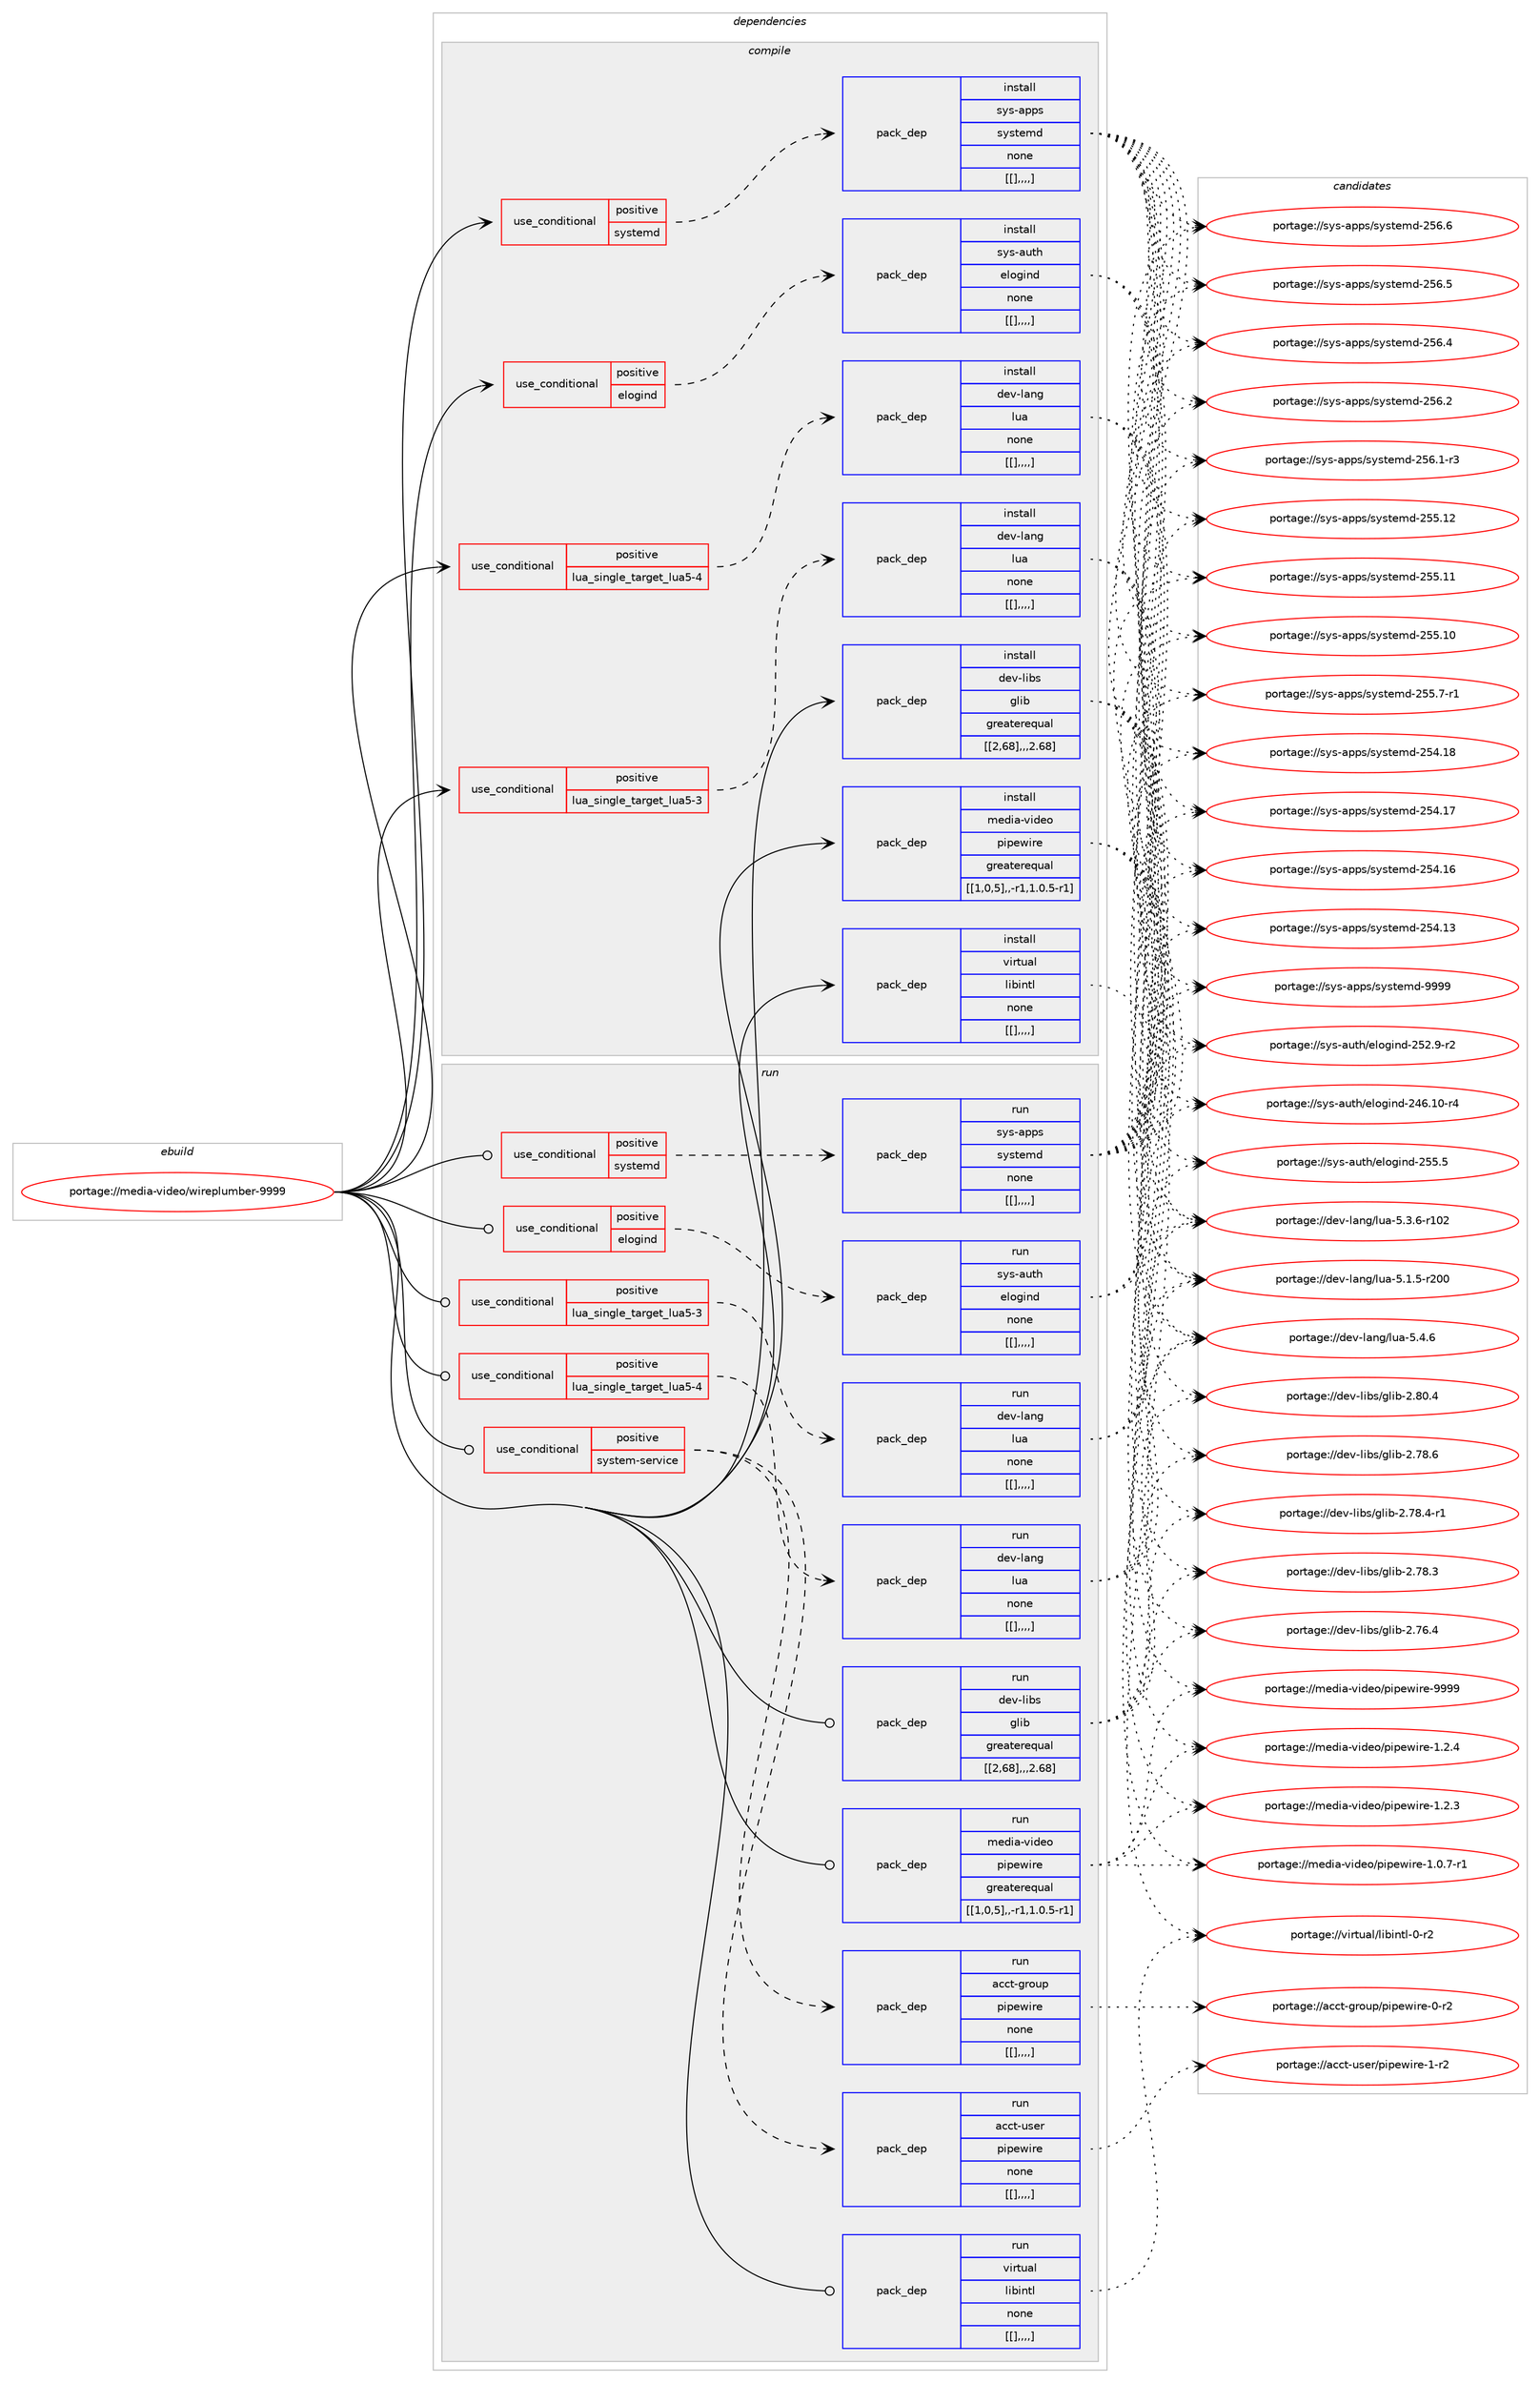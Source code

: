 digraph prolog {

# *************
# Graph options
# *************

newrank=true;
concentrate=true;
compound=true;
graph [rankdir=LR,fontname=Helvetica,fontsize=10,ranksep=1.5];#, ranksep=2.5, nodesep=0.2];
edge  [arrowhead=vee];
node  [fontname=Helvetica,fontsize=10];

# **********
# The ebuild
# **********

subgraph cluster_leftcol {
color=gray;
label=<<i>ebuild</i>>;
id [label="portage://media-video/wireplumber-9999", color=red, width=4, href="../media-video/wireplumber-9999.svg"];
}

# ****************
# The dependencies
# ****************

subgraph cluster_midcol {
color=gray;
label=<<i>dependencies</i>>;
subgraph cluster_compile {
fillcolor="#eeeeee";
style=filled;
label=<<i>compile</i>>;
subgraph cond90765 {
dependency347703 [label=<<TABLE BORDER="0" CELLBORDER="1" CELLSPACING="0" CELLPADDING="4"><TR><TD ROWSPAN="3" CELLPADDING="10">use_conditional</TD></TR><TR><TD>positive</TD></TR><TR><TD>elogind</TD></TR></TABLE>>, shape=none, color=red];
subgraph pack254361 {
dependency347704 [label=<<TABLE BORDER="0" CELLBORDER="1" CELLSPACING="0" CELLPADDING="4" WIDTH="220"><TR><TD ROWSPAN="6" CELLPADDING="30">pack_dep</TD></TR><TR><TD WIDTH="110">install</TD></TR><TR><TD>sys-auth</TD></TR><TR><TD>elogind</TD></TR><TR><TD>none</TD></TR><TR><TD>[[],,,,]</TD></TR></TABLE>>, shape=none, color=blue];
}
dependency347703:e -> dependency347704:w [weight=20,style="dashed",arrowhead="vee"];
}
id:e -> dependency347703:w [weight=20,style="solid",arrowhead="vee"];
subgraph cond90766 {
dependency347705 [label=<<TABLE BORDER="0" CELLBORDER="1" CELLSPACING="0" CELLPADDING="4"><TR><TD ROWSPAN="3" CELLPADDING="10">use_conditional</TD></TR><TR><TD>positive</TD></TR><TR><TD>lua_single_target_lua5-3</TD></TR></TABLE>>, shape=none, color=red];
subgraph pack254362 {
dependency347706 [label=<<TABLE BORDER="0" CELLBORDER="1" CELLSPACING="0" CELLPADDING="4" WIDTH="220"><TR><TD ROWSPAN="6" CELLPADDING="30">pack_dep</TD></TR><TR><TD WIDTH="110">install</TD></TR><TR><TD>dev-lang</TD></TR><TR><TD>lua</TD></TR><TR><TD>none</TD></TR><TR><TD>[[],,,,]</TD></TR></TABLE>>, shape=none, color=blue];
}
dependency347705:e -> dependency347706:w [weight=20,style="dashed",arrowhead="vee"];
}
id:e -> dependency347705:w [weight=20,style="solid",arrowhead="vee"];
subgraph cond90767 {
dependency347707 [label=<<TABLE BORDER="0" CELLBORDER="1" CELLSPACING="0" CELLPADDING="4"><TR><TD ROWSPAN="3" CELLPADDING="10">use_conditional</TD></TR><TR><TD>positive</TD></TR><TR><TD>lua_single_target_lua5-4</TD></TR></TABLE>>, shape=none, color=red];
subgraph pack254363 {
dependency347708 [label=<<TABLE BORDER="0" CELLBORDER="1" CELLSPACING="0" CELLPADDING="4" WIDTH="220"><TR><TD ROWSPAN="6" CELLPADDING="30">pack_dep</TD></TR><TR><TD WIDTH="110">install</TD></TR><TR><TD>dev-lang</TD></TR><TR><TD>lua</TD></TR><TR><TD>none</TD></TR><TR><TD>[[],,,,]</TD></TR></TABLE>>, shape=none, color=blue];
}
dependency347707:e -> dependency347708:w [weight=20,style="dashed",arrowhead="vee"];
}
id:e -> dependency347707:w [weight=20,style="solid",arrowhead="vee"];
subgraph cond90768 {
dependency347709 [label=<<TABLE BORDER="0" CELLBORDER="1" CELLSPACING="0" CELLPADDING="4"><TR><TD ROWSPAN="3" CELLPADDING="10">use_conditional</TD></TR><TR><TD>positive</TD></TR><TR><TD>systemd</TD></TR></TABLE>>, shape=none, color=red];
subgraph pack254364 {
dependency347710 [label=<<TABLE BORDER="0" CELLBORDER="1" CELLSPACING="0" CELLPADDING="4" WIDTH="220"><TR><TD ROWSPAN="6" CELLPADDING="30">pack_dep</TD></TR><TR><TD WIDTH="110">install</TD></TR><TR><TD>sys-apps</TD></TR><TR><TD>systemd</TD></TR><TR><TD>none</TD></TR><TR><TD>[[],,,,]</TD></TR></TABLE>>, shape=none, color=blue];
}
dependency347709:e -> dependency347710:w [weight=20,style="dashed",arrowhead="vee"];
}
id:e -> dependency347709:w [weight=20,style="solid",arrowhead="vee"];
subgraph pack254365 {
dependency347711 [label=<<TABLE BORDER="0" CELLBORDER="1" CELLSPACING="0" CELLPADDING="4" WIDTH="220"><TR><TD ROWSPAN="6" CELLPADDING="30">pack_dep</TD></TR><TR><TD WIDTH="110">install</TD></TR><TR><TD>dev-libs</TD></TR><TR><TD>glib</TD></TR><TR><TD>greaterequal</TD></TR><TR><TD>[[2,68],,,2.68]</TD></TR></TABLE>>, shape=none, color=blue];
}
id:e -> dependency347711:w [weight=20,style="solid",arrowhead="vee"];
subgraph pack254366 {
dependency347712 [label=<<TABLE BORDER="0" CELLBORDER="1" CELLSPACING="0" CELLPADDING="4" WIDTH="220"><TR><TD ROWSPAN="6" CELLPADDING="30">pack_dep</TD></TR><TR><TD WIDTH="110">install</TD></TR><TR><TD>media-video</TD></TR><TR><TD>pipewire</TD></TR><TR><TD>greaterequal</TD></TR><TR><TD>[[1,0,5],,-r1,1.0.5-r1]</TD></TR></TABLE>>, shape=none, color=blue];
}
id:e -> dependency347712:w [weight=20,style="solid",arrowhead="vee"];
subgraph pack254367 {
dependency347713 [label=<<TABLE BORDER="0" CELLBORDER="1" CELLSPACING="0" CELLPADDING="4" WIDTH="220"><TR><TD ROWSPAN="6" CELLPADDING="30">pack_dep</TD></TR><TR><TD WIDTH="110">install</TD></TR><TR><TD>virtual</TD></TR><TR><TD>libintl</TD></TR><TR><TD>none</TD></TR><TR><TD>[[],,,,]</TD></TR></TABLE>>, shape=none, color=blue];
}
id:e -> dependency347713:w [weight=20,style="solid",arrowhead="vee"];
}
subgraph cluster_compileandrun {
fillcolor="#eeeeee";
style=filled;
label=<<i>compile and run</i>>;
}
subgraph cluster_run {
fillcolor="#eeeeee";
style=filled;
label=<<i>run</i>>;
subgraph cond90769 {
dependency347714 [label=<<TABLE BORDER="0" CELLBORDER="1" CELLSPACING="0" CELLPADDING="4"><TR><TD ROWSPAN="3" CELLPADDING="10">use_conditional</TD></TR><TR><TD>positive</TD></TR><TR><TD>elogind</TD></TR></TABLE>>, shape=none, color=red];
subgraph pack254368 {
dependency347715 [label=<<TABLE BORDER="0" CELLBORDER="1" CELLSPACING="0" CELLPADDING="4" WIDTH="220"><TR><TD ROWSPAN="6" CELLPADDING="30">pack_dep</TD></TR><TR><TD WIDTH="110">run</TD></TR><TR><TD>sys-auth</TD></TR><TR><TD>elogind</TD></TR><TR><TD>none</TD></TR><TR><TD>[[],,,,]</TD></TR></TABLE>>, shape=none, color=blue];
}
dependency347714:e -> dependency347715:w [weight=20,style="dashed",arrowhead="vee"];
}
id:e -> dependency347714:w [weight=20,style="solid",arrowhead="odot"];
subgraph cond90770 {
dependency347716 [label=<<TABLE BORDER="0" CELLBORDER="1" CELLSPACING="0" CELLPADDING="4"><TR><TD ROWSPAN="3" CELLPADDING="10">use_conditional</TD></TR><TR><TD>positive</TD></TR><TR><TD>lua_single_target_lua5-3</TD></TR></TABLE>>, shape=none, color=red];
subgraph pack254369 {
dependency347717 [label=<<TABLE BORDER="0" CELLBORDER="1" CELLSPACING="0" CELLPADDING="4" WIDTH="220"><TR><TD ROWSPAN="6" CELLPADDING="30">pack_dep</TD></TR><TR><TD WIDTH="110">run</TD></TR><TR><TD>dev-lang</TD></TR><TR><TD>lua</TD></TR><TR><TD>none</TD></TR><TR><TD>[[],,,,]</TD></TR></TABLE>>, shape=none, color=blue];
}
dependency347716:e -> dependency347717:w [weight=20,style="dashed",arrowhead="vee"];
}
id:e -> dependency347716:w [weight=20,style="solid",arrowhead="odot"];
subgraph cond90771 {
dependency347718 [label=<<TABLE BORDER="0" CELLBORDER="1" CELLSPACING="0" CELLPADDING="4"><TR><TD ROWSPAN="3" CELLPADDING="10">use_conditional</TD></TR><TR><TD>positive</TD></TR><TR><TD>lua_single_target_lua5-4</TD></TR></TABLE>>, shape=none, color=red];
subgraph pack254370 {
dependency347719 [label=<<TABLE BORDER="0" CELLBORDER="1" CELLSPACING="0" CELLPADDING="4" WIDTH="220"><TR><TD ROWSPAN="6" CELLPADDING="30">pack_dep</TD></TR><TR><TD WIDTH="110">run</TD></TR><TR><TD>dev-lang</TD></TR><TR><TD>lua</TD></TR><TR><TD>none</TD></TR><TR><TD>[[],,,,]</TD></TR></TABLE>>, shape=none, color=blue];
}
dependency347718:e -> dependency347719:w [weight=20,style="dashed",arrowhead="vee"];
}
id:e -> dependency347718:w [weight=20,style="solid",arrowhead="odot"];
subgraph cond90772 {
dependency347720 [label=<<TABLE BORDER="0" CELLBORDER="1" CELLSPACING="0" CELLPADDING="4"><TR><TD ROWSPAN="3" CELLPADDING="10">use_conditional</TD></TR><TR><TD>positive</TD></TR><TR><TD>system-service</TD></TR></TABLE>>, shape=none, color=red];
subgraph pack254371 {
dependency347721 [label=<<TABLE BORDER="0" CELLBORDER="1" CELLSPACING="0" CELLPADDING="4" WIDTH="220"><TR><TD ROWSPAN="6" CELLPADDING="30">pack_dep</TD></TR><TR><TD WIDTH="110">run</TD></TR><TR><TD>acct-user</TD></TR><TR><TD>pipewire</TD></TR><TR><TD>none</TD></TR><TR><TD>[[],,,,]</TD></TR></TABLE>>, shape=none, color=blue];
}
dependency347720:e -> dependency347721:w [weight=20,style="dashed",arrowhead="vee"];
subgraph pack254372 {
dependency347722 [label=<<TABLE BORDER="0" CELLBORDER="1" CELLSPACING="0" CELLPADDING="4" WIDTH="220"><TR><TD ROWSPAN="6" CELLPADDING="30">pack_dep</TD></TR><TR><TD WIDTH="110">run</TD></TR><TR><TD>acct-group</TD></TR><TR><TD>pipewire</TD></TR><TR><TD>none</TD></TR><TR><TD>[[],,,,]</TD></TR></TABLE>>, shape=none, color=blue];
}
dependency347720:e -> dependency347722:w [weight=20,style="dashed",arrowhead="vee"];
}
id:e -> dependency347720:w [weight=20,style="solid",arrowhead="odot"];
subgraph cond90773 {
dependency347723 [label=<<TABLE BORDER="0" CELLBORDER="1" CELLSPACING="0" CELLPADDING="4"><TR><TD ROWSPAN="3" CELLPADDING="10">use_conditional</TD></TR><TR><TD>positive</TD></TR><TR><TD>systemd</TD></TR></TABLE>>, shape=none, color=red];
subgraph pack254373 {
dependency347724 [label=<<TABLE BORDER="0" CELLBORDER="1" CELLSPACING="0" CELLPADDING="4" WIDTH="220"><TR><TD ROWSPAN="6" CELLPADDING="30">pack_dep</TD></TR><TR><TD WIDTH="110">run</TD></TR><TR><TD>sys-apps</TD></TR><TR><TD>systemd</TD></TR><TR><TD>none</TD></TR><TR><TD>[[],,,,]</TD></TR></TABLE>>, shape=none, color=blue];
}
dependency347723:e -> dependency347724:w [weight=20,style="dashed",arrowhead="vee"];
}
id:e -> dependency347723:w [weight=20,style="solid",arrowhead="odot"];
subgraph pack254374 {
dependency347725 [label=<<TABLE BORDER="0" CELLBORDER="1" CELLSPACING="0" CELLPADDING="4" WIDTH="220"><TR><TD ROWSPAN="6" CELLPADDING="30">pack_dep</TD></TR><TR><TD WIDTH="110">run</TD></TR><TR><TD>dev-libs</TD></TR><TR><TD>glib</TD></TR><TR><TD>greaterequal</TD></TR><TR><TD>[[2,68],,,2.68]</TD></TR></TABLE>>, shape=none, color=blue];
}
id:e -> dependency347725:w [weight=20,style="solid",arrowhead="odot"];
subgraph pack254375 {
dependency347726 [label=<<TABLE BORDER="0" CELLBORDER="1" CELLSPACING="0" CELLPADDING="4" WIDTH="220"><TR><TD ROWSPAN="6" CELLPADDING="30">pack_dep</TD></TR><TR><TD WIDTH="110">run</TD></TR><TR><TD>media-video</TD></TR><TR><TD>pipewire</TD></TR><TR><TD>greaterequal</TD></TR><TR><TD>[[1,0,5],,-r1,1.0.5-r1]</TD></TR></TABLE>>, shape=none, color=blue];
}
id:e -> dependency347726:w [weight=20,style="solid",arrowhead="odot"];
subgraph pack254376 {
dependency347727 [label=<<TABLE BORDER="0" CELLBORDER="1" CELLSPACING="0" CELLPADDING="4" WIDTH="220"><TR><TD ROWSPAN="6" CELLPADDING="30">pack_dep</TD></TR><TR><TD WIDTH="110">run</TD></TR><TR><TD>virtual</TD></TR><TR><TD>libintl</TD></TR><TR><TD>none</TD></TR><TR><TD>[[],,,,]</TD></TR></TABLE>>, shape=none, color=blue];
}
id:e -> dependency347727:w [weight=20,style="solid",arrowhead="odot"];
}
}

# **************
# The candidates
# **************

subgraph cluster_choices {
rank=same;
color=gray;
label=<<i>candidates</i>>;

subgraph choice254361 {
color=black;
nodesep=1;
choice115121115459711711610447101108111103105110100455053534653 [label="portage://sys-auth/elogind-255.5", color=red, width=4,href="../sys-auth/elogind-255.5.svg"];
choice1151211154597117116104471011081111031051101004550535046574511450 [label="portage://sys-auth/elogind-252.9-r2", color=red, width=4,href="../sys-auth/elogind-252.9-r2.svg"];
choice115121115459711711610447101108111103105110100455052544649484511452 [label="portage://sys-auth/elogind-246.10-r4", color=red, width=4,href="../sys-auth/elogind-246.10-r4.svg"];
dependency347704:e -> choice115121115459711711610447101108111103105110100455053534653:w [style=dotted,weight="100"];
dependency347704:e -> choice1151211154597117116104471011081111031051101004550535046574511450:w [style=dotted,weight="100"];
dependency347704:e -> choice115121115459711711610447101108111103105110100455052544649484511452:w [style=dotted,weight="100"];
}
subgraph choice254362 {
color=black;
nodesep=1;
choice10010111845108971101034710811797455346524654 [label="portage://dev-lang/lua-5.4.6", color=red, width=4,href="../dev-lang/lua-5.4.6.svg"];
choice1001011184510897110103471081179745534651465445114494850 [label="portage://dev-lang/lua-5.3.6-r102", color=red, width=4,href="../dev-lang/lua-5.3.6-r102.svg"];
choice1001011184510897110103471081179745534649465345114504848 [label="portage://dev-lang/lua-5.1.5-r200", color=red, width=4,href="../dev-lang/lua-5.1.5-r200.svg"];
dependency347706:e -> choice10010111845108971101034710811797455346524654:w [style=dotted,weight="100"];
dependency347706:e -> choice1001011184510897110103471081179745534651465445114494850:w [style=dotted,weight="100"];
dependency347706:e -> choice1001011184510897110103471081179745534649465345114504848:w [style=dotted,weight="100"];
}
subgraph choice254363 {
color=black;
nodesep=1;
choice10010111845108971101034710811797455346524654 [label="portage://dev-lang/lua-5.4.6", color=red, width=4,href="../dev-lang/lua-5.4.6.svg"];
choice1001011184510897110103471081179745534651465445114494850 [label="portage://dev-lang/lua-5.3.6-r102", color=red, width=4,href="../dev-lang/lua-5.3.6-r102.svg"];
choice1001011184510897110103471081179745534649465345114504848 [label="portage://dev-lang/lua-5.1.5-r200", color=red, width=4,href="../dev-lang/lua-5.1.5-r200.svg"];
dependency347708:e -> choice10010111845108971101034710811797455346524654:w [style=dotted,weight="100"];
dependency347708:e -> choice1001011184510897110103471081179745534651465445114494850:w [style=dotted,weight="100"];
dependency347708:e -> choice1001011184510897110103471081179745534649465345114504848:w [style=dotted,weight="100"];
}
subgraph choice254364 {
color=black;
nodesep=1;
choice1151211154597112112115471151211151161011091004557575757 [label="portage://sys-apps/systemd-9999", color=red, width=4,href="../sys-apps/systemd-9999.svg"];
choice115121115459711211211547115121115116101109100455053544654 [label="portage://sys-apps/systemd-256.6", color=red, width=4,href="../sys-apps/systemd-256.6.svg"];
choice115121115459711211211547115121115116101109100455053544653 [label="portage://sys-apps/systemd-256.5", color=red, width=4,href="../sys-apps/systemd-256.5.svg"];
choice115121115459711211211547115121115116101109100455053544652 [label="portage://sys-apps/systemd-256.4", color=red, width=4,href="../sys-apps/systemd-256.4.svg"];
choice115121115459711211211547115121115116101109100455053544650 [label="portage://sys-apps/systemd-256.2", color=red, width=4,href="../sys-apps/systemd-256.2.svg"];
choice1151211154597112112115471151211151161011091004550535446494511451 [label="portage://sys-apps/systemd-256.1-r3", color=red, width=4,href="../sys-apps/systemd-256.1-r3.svg"];
choice11512111545971121121154711512111511610110910045505353464950 [label="portage://sys-apps/systemd-255.12", color=red, width=4,href="../sys-apps/systemd-255.12.svg"];
choice11512111545971121121154711512111511610110910045505353464949 [label="portage://sys-apps/systemd-255.11", color=red, width=4,href="../sys-apps/systemd-255.11.svg"];
choice11512111545971121121154711512111511610110910045505353464948 [label="portage://sys-apps/systemd-255.10", color=red, width=4,href="../sys-apps/systemd-255.10.svg"];
choice1151211154597112112115471151211151161011091004550535346554511449 [label="portage://sys-apps/systemd-255.7-r1", color=red, width=4,href="../sys-apps/systemd-255.7-r1.svg"];
choice11512111545971121121154711512111511610110910045505352464956 [label="portage://sys-apps/systemd-254.18", color=red, width=4,href="../sys-apps/systemd-254.18.svg"];
choice11512111545971121121154711512111511610110910045505352464955 [label="portage://sys-apps/systemd-254.17", color=red, width=4,href="../sys-apps/systemd-254.17.svg"];
choice11512111545971121121154711512111511610110910045505352464954 [label="portage://sys-apps/systemd-254.16", color=red, width=4,href="../sys-apps/systemd-254.16.svg"];
choice11512111545971121121154711512111511610110910045505352464951 [label="portage://sys-apps/systemd-254.13", color=red, width=4,href="../sys-apps/systemd-254.13.svg"];
dependency347710:e -> choice1151211154597112112115471151211151161011091004557575757:w [style=dotted,weight="100"];
dependency347710:e -> choice115121115459711211211547115121115116101109100455053544654:w [style=dotted,weight="100"];
dependency347710:e -> choice115121115459711211211547115121115116101109100455053544653:w [style=dotted,weight="100"];
dependency347710:e -> choice115121115459711211211547115121115116101109100455053544652:w [style=dotted,weight="100"];
dependency347710:e -> choice115121115459711211211547115121115116101109100455053544650:w [style=dotted,weight="100"];
dependency347710:e -> choice1151211154597112112115471151211151161011091004550535446494511451:w [style=dotted,weight="100"];
dependency347710:e -> choice11512111545971121121154711512111511610110910045505353464950:w [style=dotted,weight="100"];
dependency347710:e -> choice11512111545971121121154711512111511610110910045505353464949:w [style=dotted,weight="100"];
dependency347710:e -> choice11512111545971121121154711512111511610110910045505353464948:w [style=dotted,weight="100"];
dependency347710:e -> choice1151211154597112112115471151211151161011091004550535346554511449:w [style=dotted,weight="100"];
dependency347710:e -> choice11512111545971121121154711512111511610110910045505352464956:w [style=dotted,weight="100"];
dependency347710:e -> choice11512111545971121121154711512111511610110910045505352464955:w [style=dotted,weight="100"];
dependency347710:e -> choice11512111545971121121154711512111511610110910045505352464954:w [style=dotted,weight="100"];
dependency347710:e -> choice11512111545971121121154711512111511610110910045505352464951:w [style=dotted,weight="100"];
}
subgraph choice254365 {
color=black;
nodesep=1;
choice1001011184510810598115471031081059845504656484652 [label="portage://dev-libs/glib-2.80.4", color=red, width=4,href="../dev-libs/glib-2.80.4.svg"];
choice1001011184510810598115471031081059845504655564654 [label="portage://dev-libs/glib-2.78.6", color=red, width=4,href="../dev-libs/glib-2.78.6.svg"];
choice10010111845108105981154710310810598455046555646524511449 [label="portage://dev-libs/glib-2.78.4-r1", color=red, width=4,href="../dev-libs/glib-2.78.4-r1.svg"];
choice1001011184510810598115471031081059845504655564651 [label="portage://dev-libs/glib-2.78.3", color=red, width=4,href="../dev-libs/glib-2.78.3.svg"];
choice1001011184510810598115471031081059845504655544652 [label="portage://dev-libs/glib-2.76.4", color=red, width=4,href="../dev-libs/glib-2.76.4.svg"];
dependency347711:e -> choice1001011184510810598115471031081059845504656484652:w [style=dotted,weight="100"];
dependency347711:e -> choice1001011184510810598115471031081059845504655564654:w [style=dotted,weight="100"];
dependency347711:e -> choice10010111845108105981154710310810598455046555646524511449:w [style=dotted,weight="100"];
dependency347711:e -> choice1001011184510810598115471031081059845504655564651:w [style=dotted,weight="100"];
dependency347711:e -> choice1001011184510810598115471031081059845504655544652:w [style=dotted,weight="100"];
}
subgraph choice254366 {
color=black;
nodesep=1;
choice1091011001059745118105100101111471121051121011191051141014557575757 [label="portage://media-video/pipewire-9999", color=red, width=4,href="../media-video/pipewire-9999.svg"];
choice109101100105974511810510010111147112105112101119105114101454946504652 [label="portage://media-video/pipewire-1.2.4", color=red, width=4,href="../media-video/pipewire-1.2.4.svg"];
choice109101100105974511810510010111147112105112101119105114101454946504651 [label="portage://media-video/pipewire-1.2.3", color=red, width=4,href="../media-video/pipewire-1.2.3.svg"];
choice1091011001059745118105100101111471121051121011191051141014549464846554511449 [label="portage://media-video/pipewire-1.0.7-r1", color=red, width=4,href="../media-video/pipewire-1.0.7-r1.svg"];
dependency347712:e -> choice1091011001059745118105100101111471121051121011191051141014557575757:w [style=dotted,weight="100"];
dependency347712:e -> choice109101100105974511810510010111147112105112101119105114101454946504652:w [style=dotted,weight="100"];
dependency347712:e -> choice109101100105974511810510010111147112105112101119105114101454946504651:w [style=dotted,weight="100"];
dependency347712:e -> choice1091011001059745118105100101111471121051121011191051141014549464846554511449:w [style=dotted,weight="100"];
}
subgraph choice254367 {
color=black;
nodesep=1;
choice11810511411611797108471081059810511011610845484511450 [label="portage://virtual/libintl-0-r2", color=red, width=4,href="../virtual/libintl-0-r2.svg"];
dependency347713:e -> choice11810511411611797108471081059810511011610845484511450:w [style=dotted,weight="100"];
}
subgraph choice254368 {
color=black;
nodesep=1;
choice115121115459711711610447101108111103105110100455053534653 [label="portage://sys-auth/elogind-255.5", color=red, width=4,href="../sys-auth/elogind-255.5.svg"];
choice1151211154597117116104471011081111031051101004550535046574511450 [label="portage://sys-auth/elogind-252.9-r2", color=red, width=4,href="../sys-auth/elogind-252.9-r2.svg"];
choice115121115459711711610447101108111103105110100455052544649484511452 [label="portage://sys-auth/elogind-246.10-r4", color=red, width=4,href="../sys-auth/elogind-246.10-r4.svg"];
dependency347715:e -> choice115121115459711711610447101108111103105110100455053534653:w [style=dotted,weight="100"];
dependency347715:e -> choice1151211154597117116104471011081111031051101004550535046574511450:w [style=dotted,weight="100"];
dependency347715:e -> choice115121115459711711610447101108111103105110100455052544649484511452:w [style=dotted,weight="100"];
}
subgraph choice254369 {
color=black;
nodesep=1;
choice10010111845108971101034710811797455346524654 [label="portage://dev-lang/lua-5.4.6", color=red, width=4,href="../dev-lang/lua-5.4.6.svg"];
choice1001011184510897110103471081179745534651465445114494850 [label="portage://dev-lang/lua-5.3.6-r102", color=red, width=4,href="../dev-lang/lua-5.3.6-r102.svg"];
choice1001011184510897110103471081179745534649465345114504848 [label="portage://dev-lang/lua-5.1.5-r200", color=red, width=4,href="../dev-lang/lua-5.1.5-r200.svg"];
dependency347717:e -> choice10010111845108971101034710811797455346524654:w [style=dotted,weight="100"];
dependency347717:e -> choice1001011184510897110103471081179745534651465445114494850:w [style=dotted,weight="100"];
dependency347717:e -> choice1001011184510897110103471081179745534649465345114504848:w [style=dotted,weight="100"];
}
subgraph choice254370 {
color=black;
nodesep=1;
choice10010111845108971101034710811797455346524654 [label="portage://dev-lang/lua-5.4.6", color=red, width=4,href="../dev-lang/lua-5.4.6.svg"];
choice1001011184510897110103471081179745534651465445114494850 [label="portage://dev-lang/lua-5.3.6-r102", color=red, width=4,href="../dev-lang/lua-5.3.6-r102.svg"];
choice1001011184510897110103471081179745534649465345114504848 [label="portage://dev-lang/lua-5.1.5-r200", color=red, width=4,href="../dev-lang/lua-5.1.5-r200.svg"];
dependency347719:e -> choice10010111845108971101034710811797455346524654:w [style=dotted,weight="100"];
dependency347719:e -> choice1001011184510897110103471081179745534651465445114494850:w [style=dotted,weight="100"];
dependency347719:e -> choice1001011184510897110103471081179745534649465345114504848:w [style=dotted,weight="100"];
}
subgraph choice254371 {
color=black;
nodesep=1;
choice979999116451171151011144711210511210111910511410145494511450 [label="portage://acct-user/pipewire-1-r2", color=red, width=4,href="../acct-user/pipewire-1-r2.svg"];
dependency347721:e -> choice979999116451171151011144711210511210111910511410145494511450:w [style=dotted,weight="100"];
}
subgraph choice254372 {
color=black;
nodesep=1;
choice979999116451031141111171124711210511210111910511410145484511450 [label="portage://acct-group/pipewire-0-r2", color=red, width=4,href="../acct-group/pipewire-0-r2.svg"];
dependency347722:e -> choice979999116451031141111171124711210511210111910511410145484511450:w [style=dotted,weight="100"];
}
subgraph choice254373 {
color=black;
nodesep=1;
choice1151211154597112112115471151211151161011091004557575757 [label="portage://sys-apps/systemd-9999", color=red, width=4,href="../sys-apps/systemd-9999.svg"];
choice115121115459711211211547115121115116101109100455053544654 [label="portage://sys-apps/systemd-256.6", color=red, width=4,href="../sys-apps/systemd-256.6.svg"];
choice115121115459711211211547115121115116101109100455053544653 [label="portage://sys-apps/systemd-256.5", color=red, width=4,href="../sys-apps/systemd-256.5.svg"];
choice115121115459711211211547115121115116101109100455053544652 [label="portage://sys-apps/systemd-256.4", color=red, width=4,href="../sys-apps/systemd-256.4.svg"];
choice115121115459711211211547115121115116101109100455053544650 [label="portage://sys-apps/systemd-256.2", color=red, width=4,href="../sys-apps/systemd-256.2.svg"];
choice1151211154597112112115471151211151161011091004550535446494511451 [label="portage://sys-apps/systemd-256.1-r3", color=red, width=4,href="../sys-apps/systemd-256.1-r3.svg"];
choice11512111545971121121154711512111511610110910045505353464950 [label="portage://sys-apps/systemd-255.12", color=red, width=4,href="../sys-apps/systemd-255.12.svg"];
choice11512111545971121121154711512111511610110910045505353464949 [label="portage://sys-apps/systemd-255.11", color=red, width=4,href="../sys-apps/systemd-255.11.svg"];
choice11512111545971121121154711512111511610110910045505353464948 [label="portage://sys-apps/systemd-255.10", color=red, width=4,href="../sys-apps/systemd-255.10.svg"];
choice1151211154597112112115471151211151161011091004550535346554511449 [label="portage://sys-apps/systemd-255.7-r1", color=red, width=4,href="../sys-apps/systemd-255.7-r1.svg"];
choice11512111545971121121154711512111511610110910045505352464956 [label="portage://sys-apps/systemd-254.18", color=red, width=4,href="../sys-apps/systemd-254.18.svg"];
choice11512111545971121121154711512111511610110910045505352464955 [label="portage://sys-apps/systemd-254.17", color=red, width=4,href="../sys-apps/systemd-254.17.svg"];
choice11512111545971121121154711512111511610110910045505352464954 [label="portage://sys-apps/systemd-254.16", color=red, width=4,href="../sys-apps/systemd-254.16.svg"];
choice11512111545971121121154711512111511610110910045505352464951 [label="portage://sys-apps/systemd-254.13", color=red, width=4,href="../sys-apps/systemd-254.13.svg"];
dependency347724:e -> choice1151211154597112112115471151211151161011091004557575757:w [style=dotted,weight="100"];
dependency347724:e -> choice115121115459711211211547115121115116101109100455053544654:w [style=dotted,weight="100"];
dependency347724:e -> choice115121115459711211211547115121115116101109100455053544653:w [style=dotted,weight="100"];
dependency347724:e -> choice115121115459711211211547115121115116101109100455053544652:w [style=dotted,weight="100"];
dependency347724:e -> choice115121115459711211211547115121115116101109100455053544650:w [style=dotted,weight="100"];
dependency347724:e -> choice1151211154597112112115471151211151161011091004550535446494511451:w [style=dotted,weight="100"];
dependency347724:e -> choice11512111545971121121154711512111511610110910045505353464950:w [style=dotted,weight="100"];
dependency347724:e -> choice11512111545971121121154711512111511610110910045505353464949:w [style=dotted,weight="100"];
dependency347724:e -> choice11512111545971121121154711512111511610110910045505353464948:w [style=dotted,weight="100"];
dependency347724:e -> choice1151211154597112112115471151211151161011091004550535346554511449:w [style=dotted,weight="100"];
dependency347724:e -> choice11512111545971121121154711512111511610110910045505352464956:w [style=dotted,weight="100"];
dependency347724:e -> choice11512111545971121121154711512111511610110910045505352464955:w [style=dotted,weight="100"];
dependency347724:e -> choice11512111545971121121154711512111511610110910045505352464954:w [style=dotted,weight="100"];
dependency347724:e -> choice11512111545971121121154711512111511610110910045505352464951:w [style=dotted,weight="100"];
}
subgraph choice254374 {
color=black;
nodesep=1;
choice1001011184510810598115471031081059845504656484652 [label="portage://dev-libs/glib-2.80.4", color=red, width=4,href="../dev-libs/glib-2.80.4.svg"];
choice1001011184510810598115471031081059845504655564654 [label="portage://dev-libs/glib-2.78.6", color=red, width=4,href="../dev-libs/glib-2.78.6.svg"];
choice10010111845108105981154710310810598455046555646524511449 [label="portage://dev-libs/glib-2.78.4-r1", color=red, width=4,href="../dev-libs/glib-2.78.4-r1.svg"];
choice1001011184510810598115471031081059845504655564651 [label="portage://dev-libs/glib-2.78.3", color=red, width=4,href="../dev-libs/glib-2.78.3.svg"];
choice1001011184510810598115471031081059845504655544652 [label="portage://dev-libs/glib-2.76.4", color=red, width=4,href="../dev-libs/glib-2.76.4.svg"];
dependency347725:e -> choice1001011184510810598115471031081059845504656484652:w [style=dotted,weight="100"];
dependency347725:e -> choice1001011184510810598115471031081059845504655564654:w [style=dotted,weight="100"];
dependency347725:e -> choice10010111845108105981154710310810598455046555646524511449:w [style=dotted,weight="100"];
dependency347725:e -> choice1001011184510810598115471031081059845504655564651:w [style=dotted,weight="100"];
dependency347725:e -> choice1001011184510810598115471031081059845504655544652:w [style=dotted,weight="100"];
}
subgraph choice254375 {
color=black;
nodesep=1;
choice1091011001059745118105100101111471121051121011191051141014557575757 [label="portage://media-video/pipewire-9999", color=red, width=4,href="../media-video/pipewire-9999.svg"];
choice109101100105974511810510010111147112105112101119105114101454946504652 [label="portage://media-video/pipewire-1.2.4", color=red, width=4,href="../media-video/pipewire-1.2.4.svg"];
choice109101100105974511810510010111147112105112101119105114101454946504651 [label="portage://media-video/pipewire-1.2.3", color=red, width=4,href="../media-video/pipewire-1.2.3.svg"];
choice1091011001059745118105100101111471121051121011191051141014549464846554511449 [label="portage://media-video/pipewire-1.0.7-r1", color=red, width=4,href="../media-video/pipewire-1.0.7-r1.svg"];
dependency347726:e -> choice1091011001059745118105100101111471121051121011191051141014557575757:w [style=dotted,weight="100"];
dependency347726:e -> choice109101100105974511810510010111147112105112101119105114101454946504652:w [style=dotted,weight="100"];
dependency347726:e -> choice109101100105974511810510010111147112105112101119105114101454946504651:w [style=dotted,weight="100"];
dependency347726:e -> choice1091011001059745118105100101111471121051121011191051141014549464846554511449:w [style=dotted,weight="100"];
}
subgraph choice254376 {
color=black;
nodesep=1;
choice11810511411611797108471081059810511011610845484511450 [label="portage://virtual/libintl-0-r2", color=red, width=4,href="../virtual/libintl-0-r2.svg"];
dependency347727:e -> choice11810511411611797108471081059810511011610845484511450:w [style=dotted,weight="100"];
}
}

}

